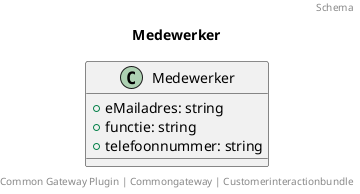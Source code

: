 @startuml
title: Medewerker
footer: Common Gateway Plugin | Commongateway | Customerinteractionbundle 
header: Schema

class Medewerker {
  + eMailadres: string
  + functie: string
  + telefoonnummer: string
}
@enduml
